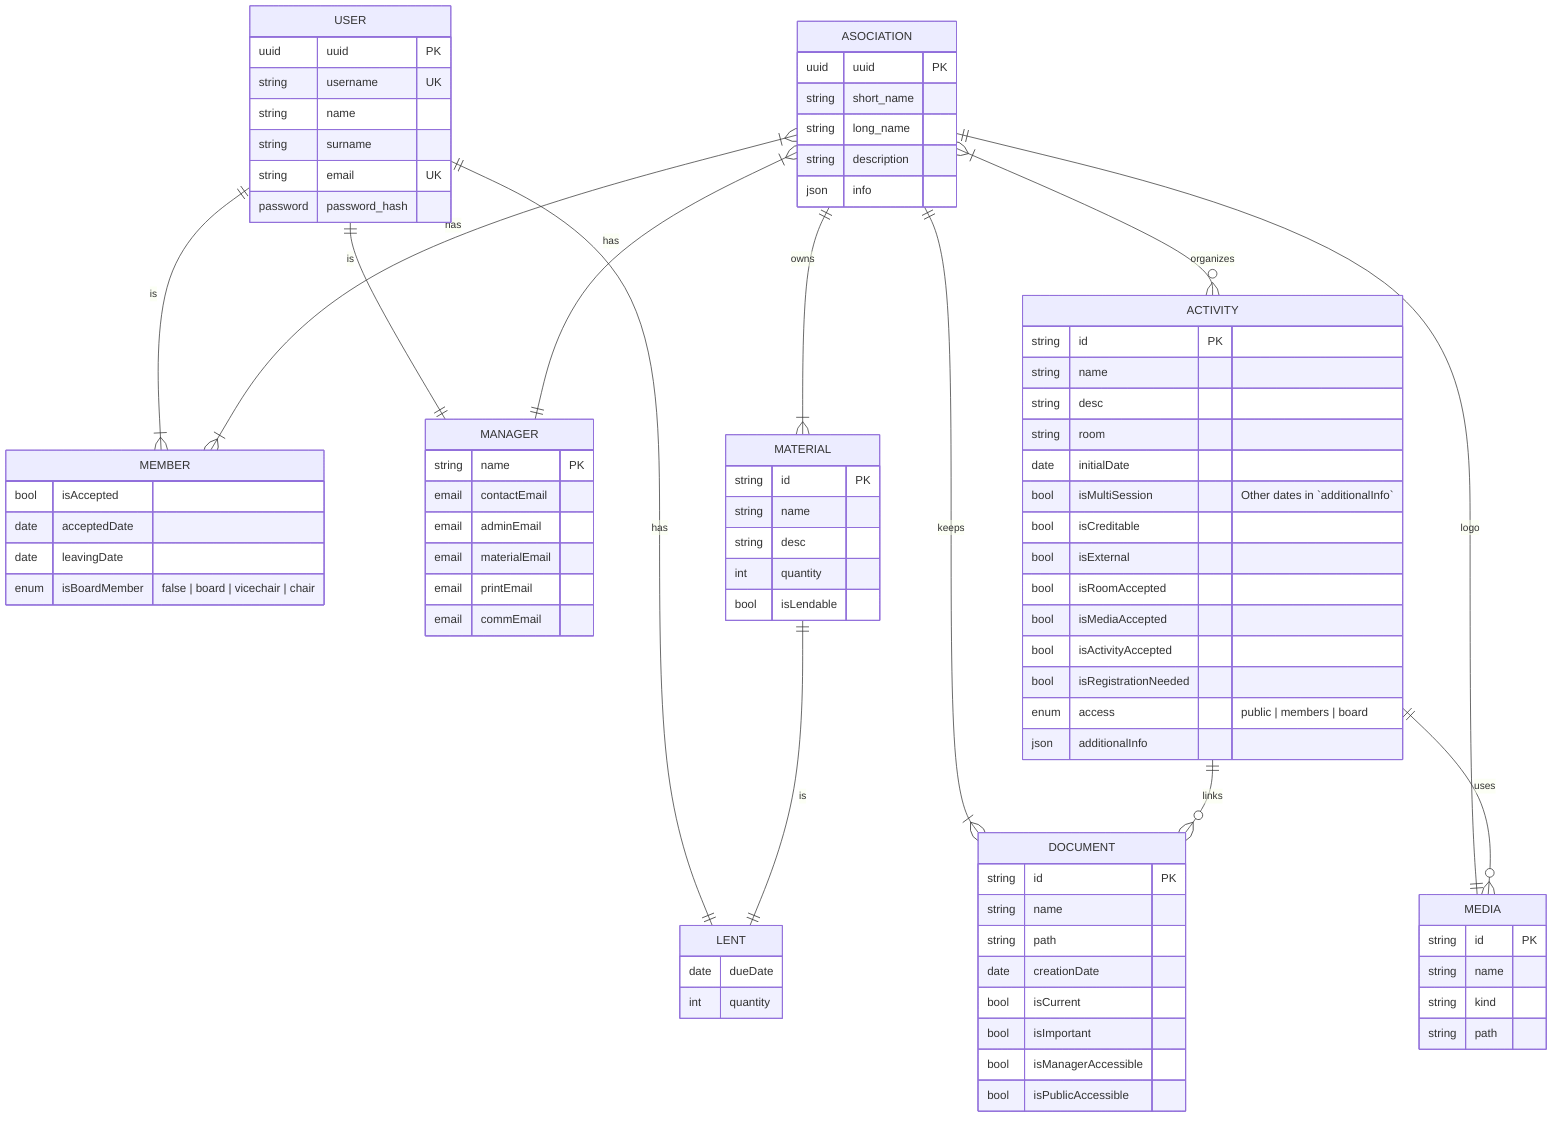 erDiagram
  
  USER ||--|{ MEMBER              : is
  USER ||--|| MANAGER             : is
  USER ||--|| LENT                : has
  USER {
    uuid      uuid                PK
    string    username            UK
    string    name        
    string    surname
    string    email               UK
    password  password_hash
  }

  ASOCIATION }|--|{ MEMBER        : has
  ASOCIATION }|--|| MANAGER       : has
  ASOCIATION ||--|{ DOCUMENT      : keeps
  ASOCIATION }|--o{ ACTIVITY      : organizes
  ASOCIATION ||--|{ MATERIAL      : owns
  ASOCIATION ||--|| MEDIA         : logo
  ASOCIATION {
    uuid    uuid                  PK
    string  short_name
    string  long_name
    string  description
    json    info
  }
  
  MEMBER {
    bool isAccepted
    date acceptedDate
    date leavingDate
    enum isBoardMember            "false | board | vicechair | chair"
  }
  
  ACTIVITY ||--o{ MEDIA           : uses  
  ACTIVITY ||--o{ DOCUMENT        : links
  ACTIVITY {
    string  id                    PK
    string  name
    string  desc
    string  room
    date    initialDate
    bool    isMultiSession        "Other dates in `additionalInfo`"
    bool    isCreditable
    bool    isExternal
    bool    isRoomAccepted
    bool    isMediaAccepted
    bool    isActivityAccepted
    bool    isRegistrationNeeded
    enum    access                "public | members | board"
    json    additionalInfo
  }
  
  DOCUMENT {
    string  id                    PK
    string  name
    string  path
    date    creationDate
    bool    isCurrent
    bool    isImportant
    bool    isManagerAccessible
    bool    isPublicAccessible
  }

  MATERIAL ||--|| LENT : is
  MATERIAL {
    string  id                    PK
    string  name
    string  desc
    int     quantity
    bool    isLendable
  }

  LENT {
    date    dueDate
    int     quantity
  }

  MEDIA {
    string  id                    PK
    string  name
    string  kind
    string  path
  }

  MANAGER {
    string  name                  PK
    email   contactEmail
    email   adminEmail
    email   materialEmail
    email   printEmail
    email   commEmail
  }